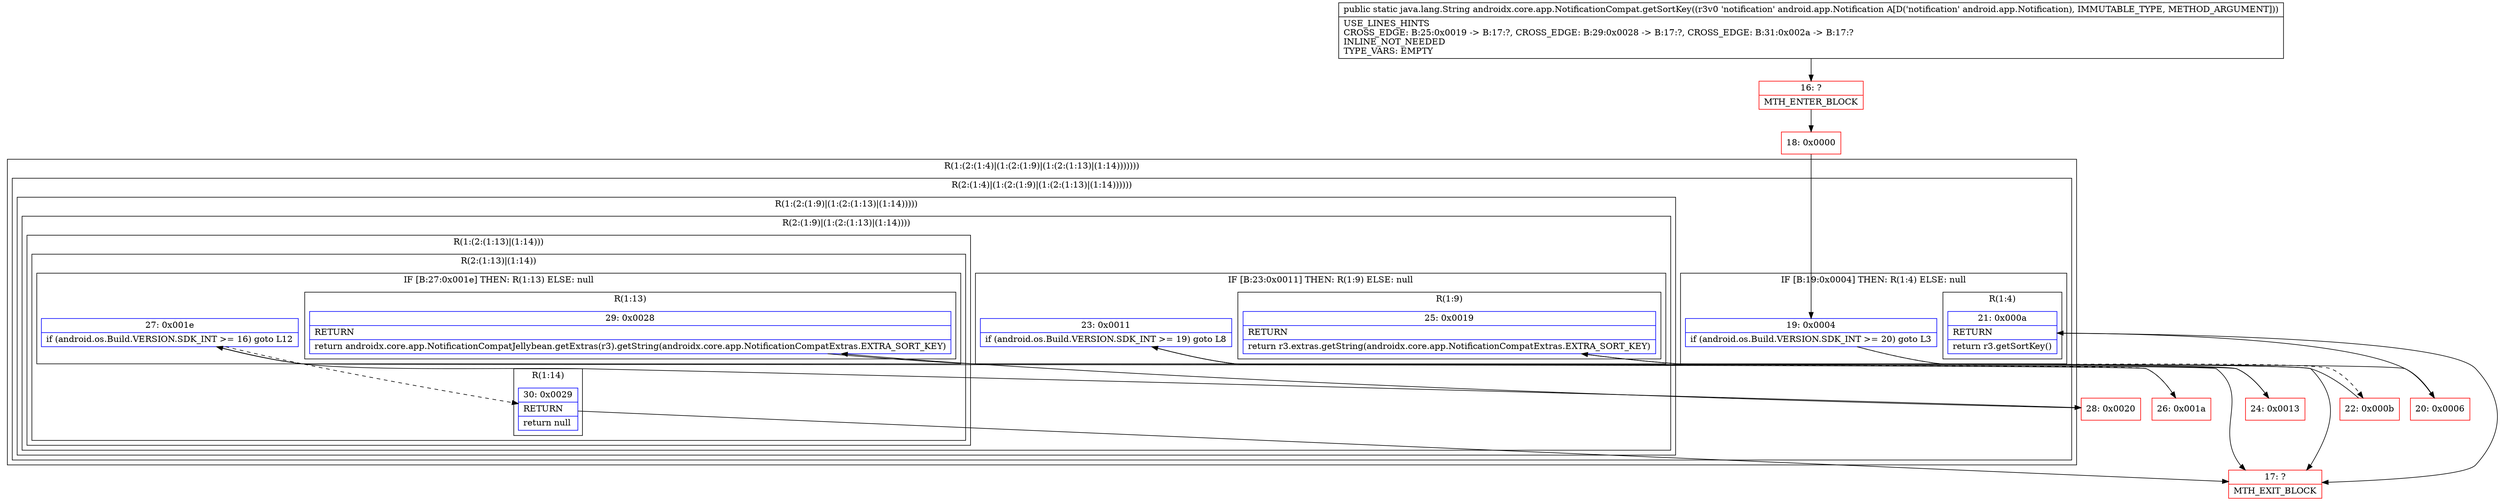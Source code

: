 digraph "CFG forandroidx.core.app.NotificationCompat.getSortKey(Landroid\/app\/Notification;)Ljava\/lang\/String;" {
subgraph cluster_Region_134983607 {
label = "R(1:(2:(1:4)|(1:(2:(1:9)|(1:(2:(1:13)|(1:14)))))))";
node [shape=record,color=blue];
subgraph cluster_Region_56982255 {
label = "R(2:(1:4)|(1:(2:(1:9)|(1:(2:(1:13)|(1:14))))))";
node [shape=record,color=blue];
subgraph cluster_IfRegion_82564549 {
label = "IF [B:19:0x0004] THEN: R(1:4) ELSE: null";
node [shape=record,color=blue];
Node_19 [shape=record,label="{19\:\ 0x0004|if (android.os.Build.VERSION.SDK_INT \>= 20) goto L3\l}"];
subgraph cluster_Region_439897180 {
label = "R(1:4)";
node [shape=record,color=blue];
Node_21 [shape=record,label="{21\:\ 0x000a|RETURN\l|return r3.getSortKey()\l}"];
}
}
subgraph cluster_Region_1327181499 {
label = "R(1:(2:(1:9)|(1:(2:(1:13)|(1:14)))))";
node [shape=record,color=blue];
subgraph cluster_Region_1728157621 {
label = "R(2:(1:9)|(1:(2:(1:13)|(1:14))))";
node [shape=record,color=blue];
subgraph cluster_IfRegion_1025389421 {
label = "IF [B:23:0x0011] THEN: R(1:9) ELSE: null";
node [shape=record,color=blue];
Node_23 [shape=record,label="{23\:\ 0x0011|if (android.os.Build.VERSION.SDK_INT \>= 19) goto L8\l}"];
subgraph cluster_Region_1704776254 {
label = "R(1:9)";
node [shape=record,color=blue];
Node_25 [shape=record,label="{25\:\ 0x0019|RETURN\l|return r3.extras.getString(androidx.core.app.NotificationCompatExtras.EXTRA_SORT_KEY)\l}"];
}
}
subgraph cluster_Region_1935951552 {
label = "R(1:(2:(1:13)|(1:14)))";
node [shape=record,color=blue];
subgraph cluster_Region_406051622 {
label = "R(2:(1:13)|(1:14))";
node [shape=record,color=blue];
subgraph cluster_IfRegion_1425671702 {
label = "IF [B:27:0x001e] THEN: R(1:13) ELSE: null";
node [shape=record,color=blue];
Node_27 [shape=record,label="{27\:\ 0x001e|if (android.os.Build.VERSION.SDK_INT \>= 16) goto L12\l}"];
subgraph cluster_Region_1467229077 {
label = "R(1:13)";
node [shape=record,color=blue];
Node_29 [shape=record,label="{29\:\ 0x0028|RETURN\l|return androidx.core.app.NotificationCompatJellybean.getExtras(r3).getString(androidx.core.app.NotificationCompatExtras.EXTRA_SORT_KEY)\l}"];
}
}
subgraph cluster_Region_116862461 {
label = "R(1:14)";
node [shape=record,color=blue];
Node_30 [shape=record,label="{30\:\ 0x0029|RETURN\l|return null\l}"];
}
}
}
}
}
}
}
Node_16 [shape=record,color=red,label="{16\:\ ?|MTH_ENTER_BLOCK\l}"];
Node_18 [shape=record,color=red,label="{18\:\ 0x0000}"];
Node_20 [shape=record,color=red,label="{20\:\ 0x0006}"];
Node_17 [shape=record,color=red,label="{17\:\ ?|MTH_EXIT_BLOCK\l}"];
Node_22 [shape=record,color=red,label="{22\:\ 0x000b}"];
Node_24 [shape=record,color=red,label="{24\:\ 0x0013}"];
Node_26 [shape=record,color=red,label="{26\:\ 0x001a}"];
Node_28 [shape=record,color=red,label="{28\:\ 0x0020}"];
MethodNode[shape=record,label="{public static java.lang.String androidx.core.app.NotificationCompat.getSortKey((r3v0 'notification' android.app.Notification A[D('notification' android.app.Notification), IMMUTABLE_TYPE, METHOD_ARGUMENT]))  | USE_LINES_HINTS\lCROSS_EDGE: B:25:0x0019 \-\> B:17:?, CROSS_EDGE: B:29:0x0028 \-\> B:17:?, CROSS_EDGE: B:31:0x002a \-\> B:17:?\lINLINE_NOT_NEEDED\lTYPE_VARS: EMPTY\l}"];
MethodNode -> Node_16;Node_19 -> Node_20;
Node_19 -> Node_22[style=dashed];
Node_21 -> Node_17;
Node_23 -> Node_24;
Node_23 -> Node_26[style=dashed];
Node_25 -> Node_17;
Node_27 -> Node_28;
Node_27 -> Node_30[style=dashed];
Node_29 -> Node_17;
Node_30 -> Node_17;
Node_16 -> Node_18;
Node_18 -> Node_19;
Node_20 -> Node_21;
Node_22 -> Node_23;
Node_24 -> Node_25;
Node_26 -> Node_27;
Node_28 -> Node_29;
}

